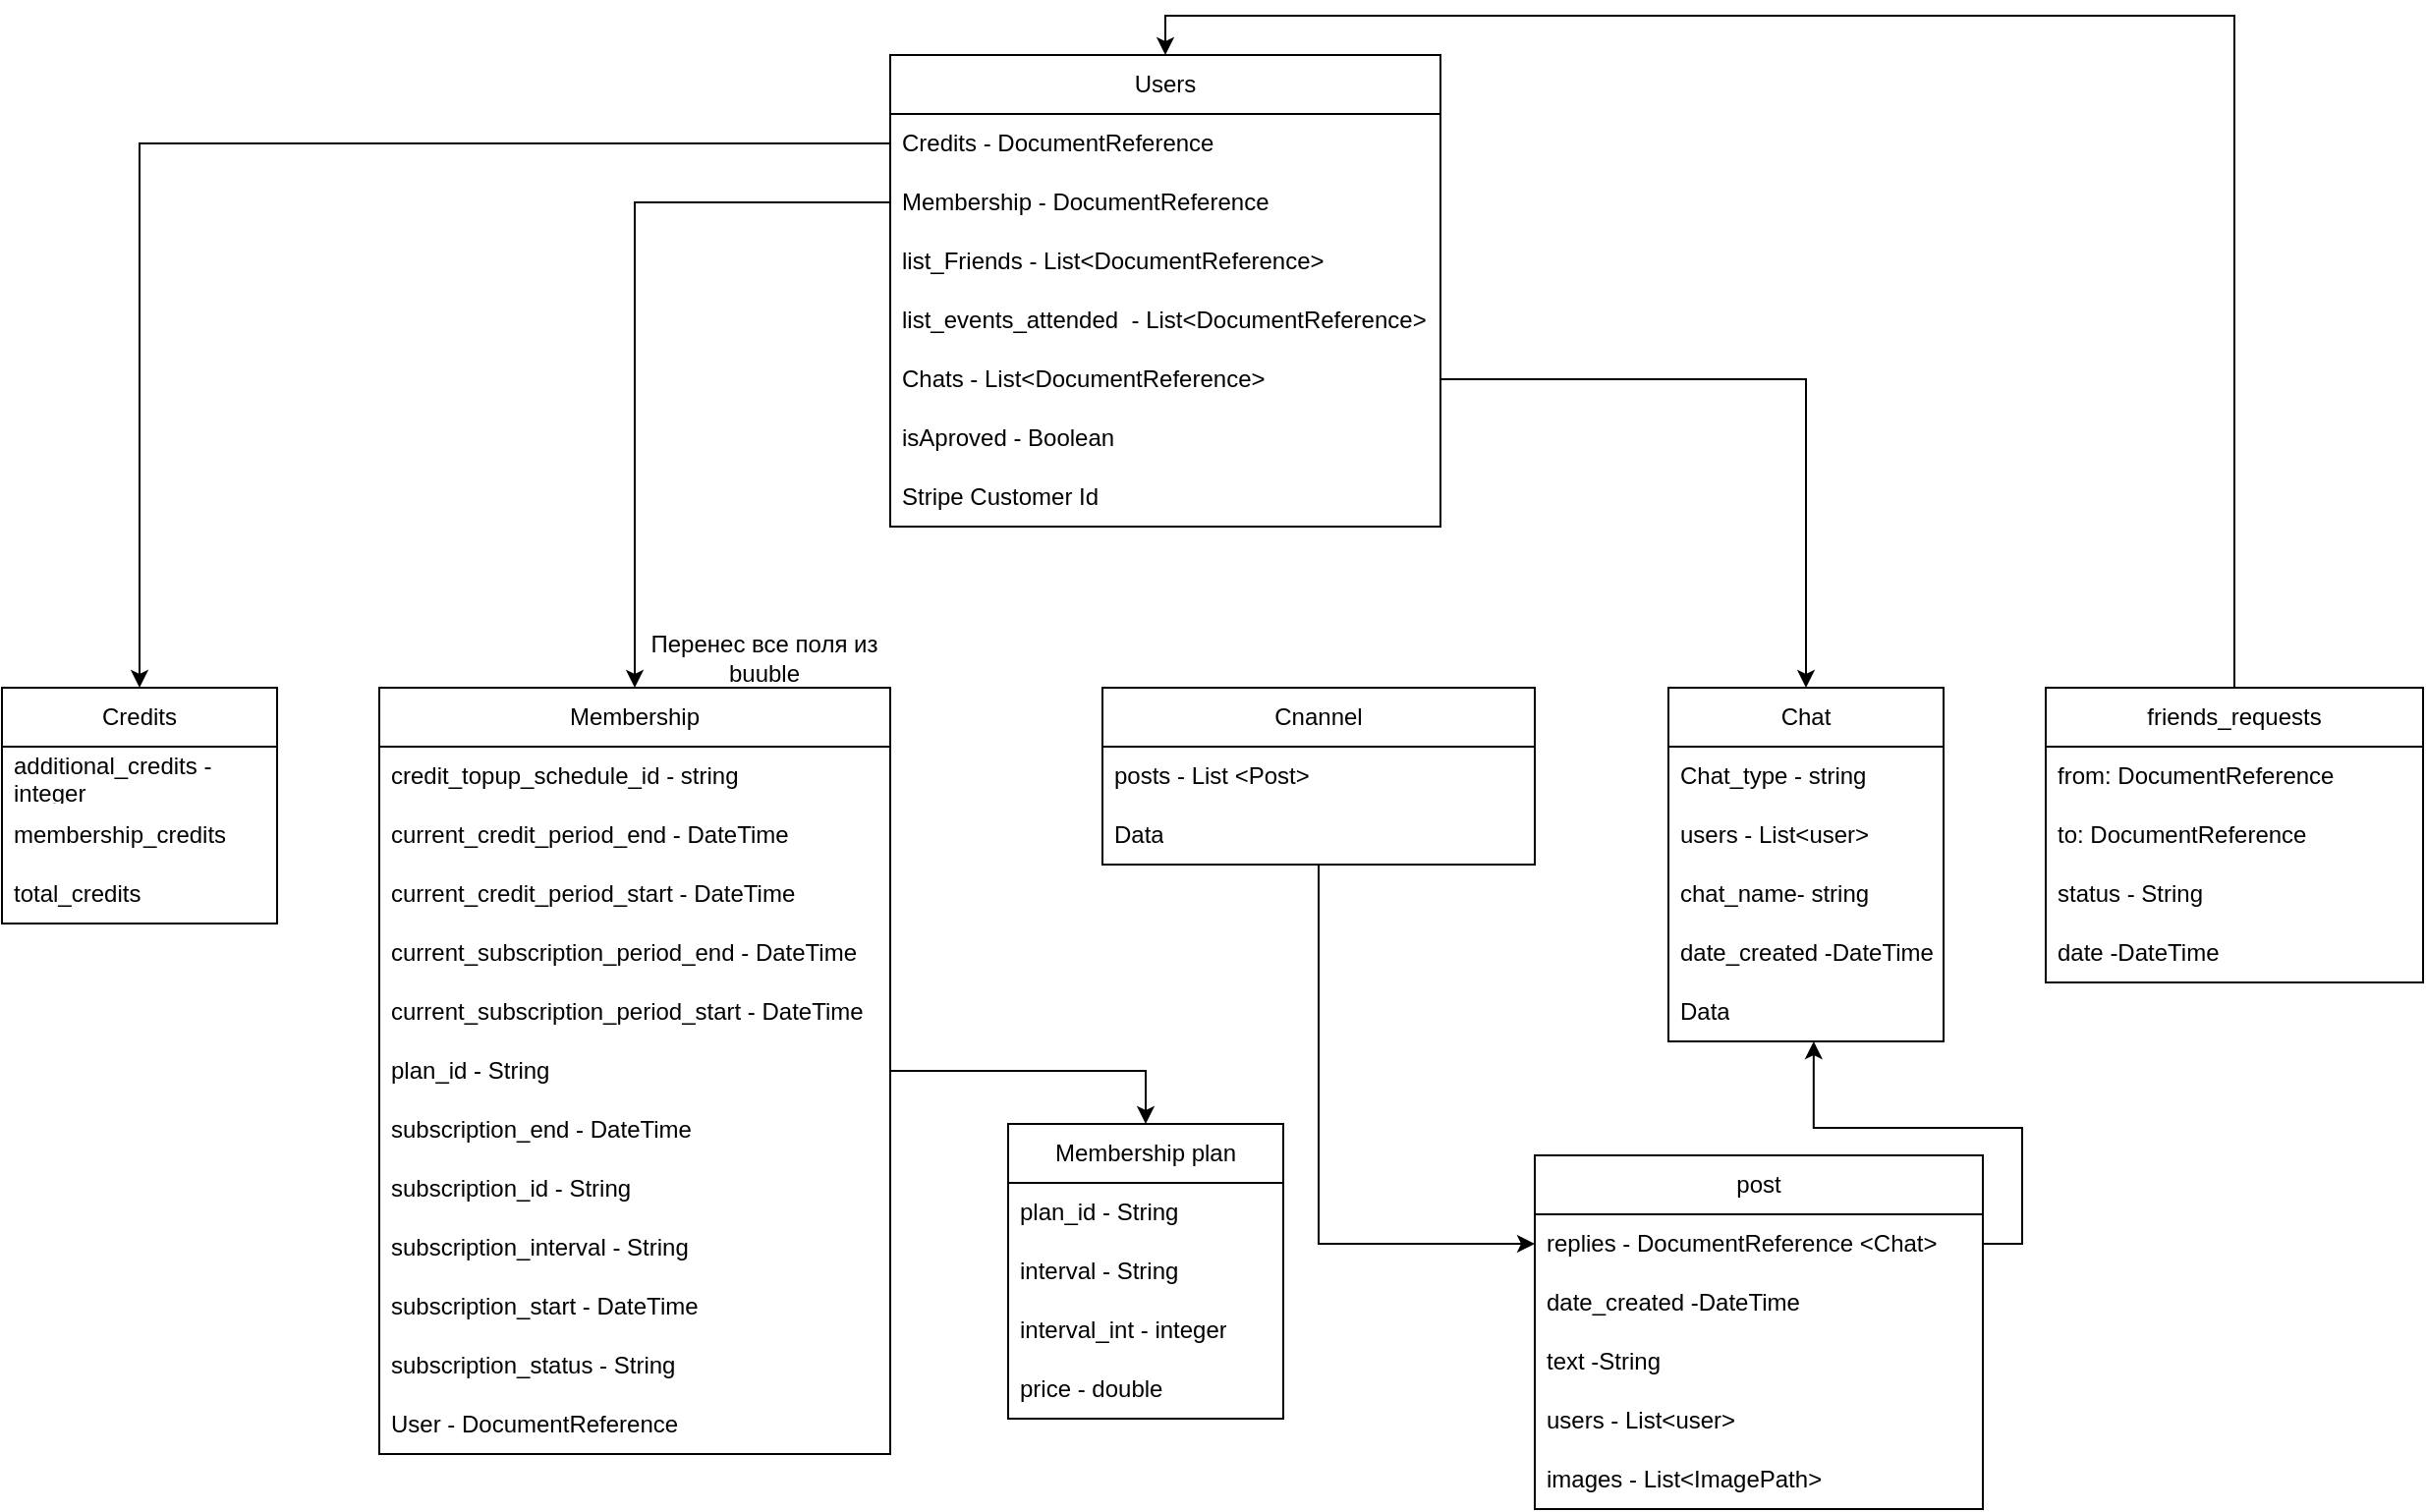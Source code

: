 <mxfile version="21.6.5" type="github">
  <diagram name="Страница 1" id="7uWI8yMCT6V2i9azPXxP">
    <mxGraphModel dx="1985" dy="1355" grid="1" gridSize="16" guides="1" tooltips="1" connect="1" arrows="1" fold="1" page="1" pageScale="1" pageWidth="1654" pageHeight="2336" math="0" shadow="0">
      <root>
        <mxCell id="0" />
        <mxCell id="1" parent="0" />
        <mxCell id="0OMVD_mRjX7vZtGVO0dA-204" value="Users" style="swimlane;fontStyle=0;childLayout=stackLayout;horizontal=1;startSize=30;horizontalStack=0;resizeParent=1;resizeParentMax=0;resizeLast=0;collapsible=1;marginBottom=0;whiteSpace=wrap;html=1;" parent="1" vertex="1">
          <mxGeometry x="516" y="176" width="280" height="240" as="geometry">
            <mxRectangle x="420" y="410" width="60" height="30" as="alternateBounds" />
          </mxGeometry>
        </mxCell>
        <mxCell id="JzQAFb34tLgpNDiV7Z2H-26" value="Credits - DocumentReference" style="text;strokeColor=none;fillColor=none;align=left;verticalAlign=middle;spacingLeft=4;spacingRight=4;overflow=hidden;points=[[0,0.5],[1,0.5]];portConstraint=eastwest;rotatable=0;whiteSpace=wrap;html=1;" parent="0OMVD_mRjX7vZtGVO0dA-204" vertex="1">
          <mxGeometry y="30" width="280" height="30" as="geometry" />
        </mxCell>
        <mxCell id="JzQAFb34tLgpNDiV7Z2H-5" value="Membership - DocumentReference" style="text;strokeColor=none;fillColor=none;align=left;verticalAlign=middle;spacingLeft=4;spacingRight=4;overflow=hidden;points=[[0,0.5],[1,0.5]];portConstraint=eastwest;rotatable=0;whiteSpace=wrap;html=1;" parent="0OMVD_mRjX7vZtGVO0dA-204" vertex="1">
          <mxGeometry y="60" width="280" height="30" as="geometry" />
        </mxCell>
        <mxCell id="0OMVD_mRjX7vZtGVO0dA-205" value="list_Friends - List&amp;lt;DocumentReference&amp;gt;" style="text;strokeColor=none;fillColor=none;align=left;verticalAlign=middle;spacingLeft=4;spacingRight=4;overflow=hidden;points=[[0,0.5],[1,0.5]];portConstraint=eastwest;rotatable=0;whiteSpace=wrap;html=1;" parent="0OMVD_mRjX7vZtGVO0dA-204" vertex="1">
          <mxGeometry y="90" width="280" height="30" as="geometry" />
        </mxCell>
        <mxCell id="JzQAFb34tLgpNDiV7Z2H-23" value="list_events_attended&amp;nbsp; - List&amp;lt;DocumentReference&amp;gt;" style="text;strokeColor=none;fillColor=none;align=left;verticalAlign=middle;spacingLeft=4;spacingRight=4;overflow=hidden;points=[[0,0.5],[1,0.5]];portConstraint=eastwest;rotatable=0;whiteSpace=wrap;html=1;" parent="0OMVD_mRjX7vZtGVO0dA-204" vertex="1">
          <mxGeometry y="120" width="280" height="30" as="geometry" />
        </mxCell>
        <mxCell id="JzQAFb34tLgpNDiV7Z2H-6" value="Chats - List&amp;lt;DocumentReference&amp;gt;" style="text;strokeColor=none;fillColor=none;align=left;verticalAlign=middle;spacingLeft=4;spacingRight=4;overflow=hidden;points=[[0,0.5],[1,0.5]];portConstraint=eastwest;rotatable=0;whiteSpace=wrap;html=1;" parent="0OMVD_mRjX7vZtGVO0dA-204" vertex="1">
          <mxGeometry y="150" width="280" height="30" as="geometry" />
        </mxCell>
        <mxCell id="JzQAFb34tLgpNDiV7Z2H-24" value="isAproved&amp;nbsp;- Boolean" style="text;strokeColor=none;fillColor=none;align=left;verticalAlign=middle;spacingLeft=4;spacingRight=4;overflow=hidden;points=[[0,0.5],[1,0.5]];portConstraint=eastwest;rotatable=0;whiteSpace=wrap;html=1;" parent="0OMVD_mRjX7vZtGVO0dA-204" vertex="1">
          <mxGeometry y="180" width="280" height="30" as="geometry" />
        </mxCell>
        <mxCell id="JzQAFb34tLgpNDiV7Z2H-25" value="Stripe Customer Id&amp;nbsp;" style="text;strokeColor=none;fillColor=none;align=left;verticalAlign=middle;spacingLeft=4;spacingRight=4;overflow=hidden;points=[[0,0.5],[1,0.5]];portConstraint=eastwest;rotatable=0;whiteSpace=wrap;html=1;" parent="0OMVD_mRjX7vZtGVO0dA-204" vertex="1">
          <mxGeometry y="210" width="280" height="30" as="geometry" />
        </mxCell>
        <mxCell id="JzQAFb34tLgpNDiV7Z2H-3" value="Membership" style="swimlane;fontStyle=0;childLayout=stackLayout;horizontal=1;startSize=30;horizontalStack=0;resizeParent=1;resizeParentMax=0;resizeLast=0;collapsible=1;marginBottom=0;whiteSpace=wrap;html=1;" parent="1" vertex="1">
          <mxGeometry x="256" y="498" width="260" height="390" as="geometry">
            <mxRectangle x="420" y="410" width="60" height="30" as="alternateBounds" />
          </mxGeometry>
        </mxCell>
        <mxCell id="JzQAFb34tLgpNDiV7Z2H-7" value="credit_topup_schedule_id - string" style="text;strokeColor=none;fillColor=none;align=left;verticalAlign=middle;spacingLeft=4;spacingRight=4;overflow=hidden;points=[[0,0.5],[1,0.5]];portConstraint=eastwest;rotatable=0;whiteSpace=wrap;html=1;" parent="JzQAFb34tLgpNDiV7Z2H-3" vertex="1">
          <mxGeometry y="30" width="260" height="30" as="geometry" />
        </mxCell>
        <mxCell id="JzQAFb34tLgpNDiV7Z2H-4" value="current_credit_period_end - DateTime" style="text;strokeColor=none;fillColor=none;align=left;verticalAlign=middle;spacingLeft=4;spacingRight=4;overflow=hidden;points=[[0,0.5],[1,0.5]];portConstraint=eastwest;rotatable=0;whiteSpace=wrap;html=1;" parent="JzQAFb34tLgpNDiV7Z2H-3" vertex="1">
          <mxGeometry y="60" width="260" height="30" as="geometry" />
        </mxCell>
        <mxCell id="JzQAFb34tLgpNDiV7Z2H-8" value="current_credit_period_start&amp;nbsp;- DateTime" style="text;strokeColor=none;fillColor=none;align=left;verticalAlign=middle;spacingLeft=4;spacingRight=4;overflow=hidden;points=[[0,0.5],[1,0.5]];portConstraint=eastwest;rotatable=0;whiteSpace=wrap;html=1;" parent="JzQAFb34tLgpNDiV7Z2H-3" vertex="1">
          <mxGeometry y="90" width="260" height="30" as="geometry" />
        </mxCell>
        <mxCell id="JzQAFb34tLgpNDiV7Z2H-9" value="current_subscription_period_end&amp;nbsp;- DateTime" style="text;strokeColor=none;fillColor=none;align=left;verticalAlign=middle;spacingLeft=4;spacingRight=4;overflow=hidden;points=[[0,0.5],[1,0.5]];portConstraint=eastwest;rotatable=0;whiteSpace=wrap;html=1;" parent="JzQAFb34tLgpNDiV7Z2H-3" vertex="1">
          <mxGeometry y="120" width="260" height="30" as="geometry" />
        </mxCell>
        <mxCell id="JzQAFb34tLgpNDiV7Z2H-10" value="current_subscription_period_start&amp;nbsp;- DateTime" style="text;strokeColor=none;fillColor=none;align=left;verticalAlign=middle;spacingLeft=4;spacingRight=4;overflow=hidden;points=[[0,0.5],[1,0.5]];portConstraint=eastwest;rotatable=0;whiteSpace=wrap;html=1;" parent="JzQAFb34tLgpNDiV7Z2H-3" vertex="1">
          <mxGeometry y="150" width="260" height="30" as="geometry" />
        </mxCell>
        <mxCell id="JzQAFb34tLgpNDiV7Z2H-11" value="plan_id - String" style="text;strokeColor=none;fillColor=none;align=left;verticalAlign=middle;spacingLeft=4;spacingRight=4;overflow=hidden;points=[[0,0.5],[1,0.5]];portConstraint=eastwest;rotatable=0;whiteSpace=wrap;html=1;" parent="JzQAFb34tLgpNDiV7Z2H-3" vertex="1">
          <mxGeometry y="180" width="260" height="30" as="geometry" />
        </mxCell>
        <mxCell id="JzQAFb34tLgpNDiV7Z2H-15" value="subscription_end&amp;nbsp;- DateTime" style="text;strokeColor=none;fillColor=none;align=left;verticalAlign=middle;spacingLeft=4;spacingRight=4;overflow=hidden;points=[[0,0.5],[1,0.5]];portConstraint=eastwest;rotatable=0;whiteSpace=wrap;html=1;" parent="JzQAFb34tLgpNDiV7Z2H-3" vertex="1">
          <mxGeometry y="210" width="260" height="30" as="geometry" />
        </mxCell>
        <mxCell id="JzQAFb34tLgpNDiV7Z2H-16" value="subscription_id - String" style="text;strokeColor=none;fillColor=none;align=left;verticalAlign=middle;spacingLeft=4;spacingRight=4;overflow=hidden;points=[[0,0.5],[1,0.5]];portConstraint=eastwest;rotatable=0;whiteSpace=wrap;html=1;" parent="JzQAFb34tLgpNDiV7Z2H-3" vertex="1">
          <mxGeometry y="240" width="260" height="30" as="geometry" />
        </mxCell>
        <mxCell id="JzQAFb34tLgpNDiV7Z2H-17" value="subscription_interval&amp;nbsp;- String" style="text;strokeColor=none;fillColor=none;align=left;verticalAlign=middle;spacingLeft=4;spacingRight=4;overflow=hidden;points=[[0,0.5],[1,0.5]];portConstraint=eastwest;rotatable=0;whiteSpace=wrap;html=1;" parent="JzQAFb34tLgpNDiV7Z2H-3" vertex="1">
          <mxGeometry y="270" width="260" height="30" as="geometry" />
        </mxCell>
        <mxCell id="JzQAFb34tLgpNDiV7Z2H-18" value="subscription_start&amp;nbsp;- DateTime" style="text;strokeColor=none;fillColor=none;align=left;verticalAlign=middle;spacingLeft=4;spacingRight=4;overflow=hidden;points=[[0,0.5],[1,0.5]];portConstraint=eastwest;rotatable=0;whiteSpace=wrap;html=1;" parent="JzQAFb34tLgpNDiV7Z2H-3" vertex="1">
          <mxGeometry y="300" width="260" height="30" as="geometry" />
        </mxCell>
        <mxCell id="JzQAFb34tLgpNDiV7Z2H-20" value="subscription_status - String" style="text;strokeColor=none;fillColor=none;align=left;verticalAlign=middle;spacingLeft=4;spacingRight=4;overflow=hidden;points=[[0,0.5],[1,0.5]];portConstraint=eastwest;rotatable=0;whiteSpace=wrap;html=1;" parent="JzQAFb34tLgpNDiV7Z2H-3" vertex="1">
          <mxGeometry y="330" width="260" height="30" as="geometry" />
        </mxCell>
        <mxCell id="JzQAFb34tLgpNDiV7Z2H-21" value="User - DocumentReference" style="text;strokeColor=none;fillColor=none;align=left;verticalAlign=middle;spacingLeft=4;spacingRight=4;overflow=hidden;points=[[0,0.5],[1,0.5]];portConstraint=eastwest;rotatable=0;whiteSpace=wrap;html=1;" parent="JzQAFb34tLgpNDiV7Z2H-3" vertex="1">
          <mxGeometry y="360" width="260" height="30" as="geometry" />
        </mxCell>
        <mxCell id="JzQAFb34tLgpNDiV7Z2H-22" style="edgeStyle=orthogonalEdgeStyle;rounded=0;orthogonalLoop=1;jettySize=auto;html=1;exitX=0;exitY=0.5;exitDx=0;exitDy=0;entryX=0.5;entryY=0;entryDx=0;entryDy=0;" parent="1" source="JzQAFb34tLgpNDiV7Z2H-5" target="JzQAFb34tLgpNDiV7Z2H-3" edge="1">
          <mxGeometry relative="1" as="geometry" />
        </mxCell>
        <mxCell id="JzQAFb34tLgpNDiV7Z2H-27" value="Credits" style="swimlane;fontStyle=0;childLayout=stackLayout;horizontal=1;startSize=30;horizontalStack=0;resizeParent=1;resizeParentMax=0;resizeLast=0;collapsible=1;marginBottom=0;whiteSpace=wrap;html=1;" parent="1" vertex="1">
          <mxGeometry x="64" y="498" width="140" height="120" as="geometry" />
        </mxCell>
        <mxCell id="JzQAFb34tLgpNDiV7Z2H-33" value="additional_credits - integer" style="text;strokeColor=none;fillColor=none;align=left;verticalAlign=middle;spacingLeft=4;spacingRight=4;overflow=hidden;points=[[0,0.5],[1,0.5]];portConstraint=eastwest;rotatable=0;whiteSpace=wrap;html=1;" parent="JzQAFb34tLgpNDiV7Z2H-27" vertex="1">
          <mxGeometry y="30" width="140" height="30" as="geometry" />
        </mxCell>
        <mxCell id="JzQAFb34tLgpNDiV7Z2H-34" value="membership_credits" style="text;strokeColor=none;fillColor=none;align=left;verticalAlign=middle;spacingLeft=4;spacingRight=4;overflow=hidden;points=[[0,0.5],[1,0.5]];portConstraint=eastwest;rotatable=0;whiteSpace=wrap;html=1;" parent="JzQAFb34tLgpNDiV7Z2H-27" vertex="1">
          <mxGeometry y="60" width="140" height="30" as="geometry" />
        </mxCell>
        <mxCell id="JzQAFb34tLgpNDiV7Z2H-28" value="total_credits" style="text;strokeColor=none;fillColor=none;align=left;verticalAlign=middle;spacingLeft=4;spacingRight=4;overflow=hidden;points=[[0,0.5],[1,0.5]];portConstraint=eastwest;rotatable=0;whiteSpace=wrap;html=1;" parent="JzQAFb34tLgpNDiV7Z2H-27" vertex="1">
          <mxGeometry y="90" width="140" height="30" as="geometry" />
        </mxCell>
        <mxCell id="JzQAFb34tLgpNDiV7Z2H-35" style="edgeStyle=orthogonalEdgeStyle;rounded=0;orthogonalLoop=1;jettySize=auto;html=1;" parent="1" source="JzQAFb34tLgpNDiV7Z2H-26" target="JzQAFb34tLgpNDiV7Z2H-27" edge="1">
          <mxGeometry relative="1" as="geometry" />
        </mxCell>
        <mxCell id="JzQAFb34tLgpNDiV7Z2H-37" value="Membership plan" style="swimlane;fontStyle=0;childLayout=stackLayout;horizontal=1;startSize=30;horizontalStack=0;resizeParent=1;resizeParentMax=0;resizeLast=0;collapsible=1;marginBottom=0;whiteSpace=wrap;html=1;" parent="1" vertex="1">
          <mxGeometry x="576" y="720" width="140" height="150" as="geometry" />
        </mxCell>
        <mxCell id="JzQAFb34tLgpNDiV7Z2H-38" value="plan_id - String" style="text;strokeColor=none;fillColor=none;align=left;verticalAlign=middle;spacingLeft=4;spacingRight=4;overflow=hidden;points=[[0,0.5],[1,0.5]];portConstraint=eastwest;rotatable=0;whiteSpace=wrap;html=1;" parent="JzQAFb34tLgpNDiV7Z2H-37" vertex="1">
          <mxGeometry y="30" width="140" height="30" as="geometry" />
        </mxCell>
        <mxCell id="JzQAFb34tLgpNDiV7Z2H-39" value="interval - String" style="text;strokeColor=none;fillColor=none;align=left;verticalAlign=middle;spacingLeft=4;spacingRight=4;overflow=hidden;points=[[0,0.5],[1,0.5]];portConstraint=eastwest;rotatable=0;whiteSpace=wrap;html=1;" parent="JzQAFb34tLgpNDiV7Z2H-37" vertex="1">
          <mxGeometry y="60" width="140" height="30" as="geometry" />
        </mxCell>
        <mxCell id="JzQAFb34tLgpNDiV7Z2H-40" value="interval_int - integer" style="text;strokeColor=none;fillColor=none;align=left;verticalAlign=middle;spacingLeft=4;spacingRight=4;overflow=hidden;points=[[0,0.5],[1,0.5]];portConstraint=eastwest;rotatable=0;whiteSpace=wrap;html=1;" parent="JzQAFb34tLgpNDiV7Z2H-37" vertex="1">
          <mxGeometry y="90" width="140" height="30" as="geometry" />
        </mxCell>
        <mxCell id="JzQAFb34tLgpNDiV7Z2H-42" value="price - double" style="text;strokeColor=none;fillColor=none;align=left;verticalAlign=middle;spacingLeft=4;spacingRight=4;overflow=hidden;points=[[0,0.5],[1,0.5]];portConstraint=eastwest;rotatable=0;whiteSpace=wrap;html=1;" parent="JzQAFb34tLgpNDiV7Z2H-37" vertex="1">
          <mxGeometry y="120" width="140" height="30" as="geometry" />
        </mxCell>
        <mxCell id="JzQAFb34tLgpNDiV7Z2H-41" style="edgeStyle=orthogonalEdgeStyle;rounded=0;orthogonalLoop=1;jettySize=auto;html=1;exitX=1;exitY=0.5;exitDx=0;exitDy=0;entryX=0.5;entryY=0;entryDx=0;entryDy=0;" parent="1" source="JzQAFb34tLgpNDiV7Z2H-11" target="JzQAFb34tLgpNDiV7Z2H-37" edge="1">
          <mxGeometry relative="1" as="geometry" />
        </mxCell>
        <mxCell id="JzQAFb34tLgpNDiV7Z2H-50" value="Chat" style="swimlane;fontStyle=0;childLayout=stackLayout;horizontal=1;startSize=30;horizontalStack=0;resizeParent=1;resizeParentMax=0;resizeLast=0;collapsible=1;marginBottom=0;whiteSpace=wrap;html=1;" parent="1" vertex="1">
          <mxGeometry x="912" y="498" width="140" height="180" as="geometry" />
        </mxCell>
        <mxCell id="JzQAFb34tLgpNDiV7Z2H-53" value="Chat_type - string" style="text;strokeColor=none;fillColor=none;align=left;verticalAlign=middle;spacingLeft=4;spacingRight=4;overflow=hidden;points=[[0,0.5],[1,0.5]];portConstraint=eastwest;rotatable=0;whiteSpace=wrap;html=1;" parent="JzQAFb34tLgpNDiV7Z2H-50" vertex="1">
          <mxGeometry y="30" width="140" height="30" as="geometry" />
        </mxCell>
        <mxCell id="JzQAFb34tLgpNDiV7Z2H-51" value="users - List&amp;lt;user&amp;gt;" style="text;strokeColor=none;fillColor=none;align=left;verticalAlign=middle;spacingLeft=4;spacingRight=4;overflow=hidden;points=[[0,0.5],[1,0.5]];portConstraint=eastwest;rotatable=0;whiteSpace=wrap;html=1;" parent="JzQAFb34tLgpNDiV7Z2H-50" vertex="1">
          <mxGeometry y="60" width="140" height="30" as="geometry" />
        </mxCell>
        <mxCell id="YWzo1OXBJicOlRAQBE-B-5" value="chat_name- string" style="text;strokeColor=none;fillColor=none;align=left;verticalAlign=middle;spacingLeft=4;spacingRight=4;overflow=hidden;points=[[0,0.5],[1,0.5]];portConstraint=eastwest;rotatable=0;whiteSpace=wrap;html=1;" parent="JzQAFb34tLgpNDiV7Z2H-50" vertex="1">
          <mxGeometry y="90" width="140" height="30" as="geometry" />
        </mxCell>
        <mxCell id="BSIYI7gI6MSH3qEuqclH-10" value="date_created -DateTime" style="text;strokeColor=none;fillColor=none;align=left;verticalAlign=middle;spacingLeft=4;spacingRight=4;overflow=hidden;points=[[0,0.5],[1,0.5]];portConstraint=eastwest;rotatable=0;whiteSpace=wrap;html=1;" vertex="1" parent="JzQAFb34tLgpNDiV7Z2H-50">
          <mxGeometry y="120" width="140" height="30" as="geometry" />
        </mxCell>
        <mxCell id="YWzo1OXBJicOlRAQBE-B-6" value="Data" style="text;strokeColor=none;fillColor=none;align=left;verticalAlign=middle;spacingLeft=4;spacingRight=4;overflow=hidden;points=[[0,0.5],[1,0.5]];portConstraint=eastwest;rotatable=0;whiteSpace=wrap;html=1;" parent="JzQAFb34tLgpNDiV7Z2H-50" vertex="1">
          <mxGeometry y="150" width="140" height="30" as="geometry" />
        </mxCell>
        <mxCell id="JzQAFb34tLgpNDiV7Z2H-54" style="edgeStyle=orthogonalEdgeStyle;rounded=0;orthogonalLoop=1;jettySize=auto;html=1;" parent="1" source="JzQAFb34tLgpNDiV7Z2H-6" target="JzQAFb34tLgpNDiV7Z2H-50" edge="1">
          <mxGeometry relative="1" as="geometry" />
        </mxCell>
        <mxCell id="BSIYI7gI6MSH3qEuqclH-13" style="edgeStyle=orthogonalEdgeStyle;rounded=0;orthogonalLoop=1;jettySize=auto;html=1;entryX=0;entryY=0.25;entryDx=0;entryDy=0;" edge="1" parent="1" source="YWzo1OXBJicOlRAQBE-B-2" target="d0qKm1ZZwWFrvvKtDT-_-1">
          <mxGeometry relative="1" as="geometry" />
        </mxCell>
        <mxCell id="YWzo1OXBJicOlRAQBE-B-2" value="Cnannel" style="swimlane;fontStyle=0;childLayout=stackLayout;horizontal=1;startSize=30;horizontalStack=0;resizeParent=1;resizeParentMax=0;resizeLast=0;collapsible=1;marginBottom=0;whiteSpace=wrap;html=1;" parent="1" vertex="1">
          <mxGeometry x="624" y="498" width="220" height="90" as="geometry" />
        </mxCell>
        <mxCell id="YWzo1OXBJicOlRAQBE-B-3" value="posts - List &amp;lt;Post&amp;gt;" style="text;strokeColor=none;fillColor=none;align=left;verticalAlign=middle;spacingLeft=4;spacingRight=4;overflow=hidden;points=[[0,0.5],[1,0.5]];portConstraint=eastwest;rotatable=0;whiteSpace=wrap;html=1;" parent="YWzo1OXBJicOlRAQBE-B-2" vertex="1">
          <mxGeometry y="30" width="220" height="30" as="geometry" />
        </mxCell>
        <mxCell id="YWzo1OXBJicOlRAQBE-B-4" value="Data" style="text;strokeColor=none;fillColor=none;align=left;verticalAlign=middle;spacingLeft=4;spacingRight=4;overflow=hidden;points=[[0,0.5],[1,0.5]];portConstraint=eastwest;rotatable=0;whiteSpace=wrap;html=1;" parent="YWzo1OXBJicOlRAQBE-B-2" vertex="1">
          <mxGeometry y="60" width="220" height="30" as="geometry" />
        </mxCell>
        <mxCell id="YWzo1OXBJicOlRAQBE-B-13" style="edgeStyle=orthogonalEdgeStyle;rounded=0;orthogonalLoop=1;jettySize=auto;html=1;exitX=0.5;exitY=0;exitDx=0;exitDy=0;entryX=0.5;entryY=0;entryDx=0;entryDy=0;" parent="1" source="YWzo1OXBJicOlRAQBE-B-8" target="0OMVD_mRjX7vZtGVO0dA-204" edge="1">
          <mxGeometry relative="1" as="geometry" />
        </mxCell>
        <mxCell id="YWzo1OXBJicOlRAQBE-B-8" value="friends_requests" style="swimlane;fontStyle=0;childLayout=stackLayout;horizontal=1;startSize=30;horizontalStack=0;resizeParent=1;resizeParentMax=0;resizeLast=0;collapsible=1;marginBottom=0;whiteSpace=wrap;html=1;" parent="1" vertex="1">
          <mxGeometry x="1104" y="498" width="192" height="150" as="geometry" />
        </mxCell>
        <mxCell id="YWzo1OXBJicOlRAQBE-B-9" value="from: DocumentReference" style="text;strokeColor=none;fillColor=none;align=left;verticalAlign=middle;spacingLeft=4;spacingRight=4;overflow=hidden;points=[[0,0.5],[1,0.5]];portConstraint=eastwest;rotatable=0;whiteSpace=wrap;html=1;" parent="YWzo1OXBJicOlRAQBE-B-8" vertex="1">
          <mxGeometry y="30" width="192" height="30" as="geometry" />
        </mxCell>
        <mxCell id="YWzo1OXBJicOlRAQBE-B-10" value="to: DocumentReference" style="text;strokeColor=none;fillColor=none;align=left;verticalAlign=middle;spacingLeft=4;spacingRight=4;overflow=hidden;points=[[0,0.5],[1,0.5]];portConstraint=eastwest;rotatable=0;whiteSpace=wrap;html=1;" parent="YWzo1OXBJicOlRAQBE-B-8" vertex="1">
          <mxGeometry y="60" width="192" height="30" as="geometry" />
        </mxCell>
        <mxCell id="YWzo1OXBJicOlRAQBE-B-11" value="status - String" style="text;strokeColor=none;fillColor=none;align=left;verticalAlign=middle;spacingLeft=4;spacingRight=4;overflow=hidden;points=[[0,0.5],[1,0.5]];portConstraint=eastwest;rotatable=0;whiteSpace=wrap;html=1;" parent="YWzo1OXBJicOlRAQBE-B-8" vertex="1">
          <mxGeometry y="90" width="192" height="30" as="geometry" />
        </mxCell>
        <mxCell id="YWzo1OXBJicOlRAQBE-B-12" value="date -DateTime" style="text;strokeColor=none;fillColor=none;align=left;verticalAlign=middle;spacingLeft=4;spacingRight=4;overflow=hidden;points=[[0,0.5],[1,0.5]];portConstraint=eastwest;rotatable=0;whiteSpace=wrap;html=1;" parent="YWzo1OXBJicOlRAQBE-B-8" vertex="1">
          <mxGeometry y="120" width="192" height="30" as="geometry" />
        </mxCell>
        <mxCell id="YWzo1OXBJicOlRAQBE-B-15" value="Перенес все поля из buuble" style="text;html=1;strokeColor=none;fillColor=none;align=center;verticalAlign=middle;whiteSpace=wrap;rounded=0;" parent="1" vertex="1">
          <mxGeometry x="388" y="468" width="128" height="30" as="geometry" />
        </mxCell>
        <mxCell id="d0qKm1ZZwWFrvvKtDT-_-1" value="post" style="swimlane;fontStyle=0;childLayout=stackLayout;horizontal=1;startSize=30;horizontalStack=0;resizeParent=1;resizeParentMax=0;resizeLast=0;collapsible=1;marginBottom=0;whiteSpace=wrap;html=1;" parent="1" vertex="1">
          <mxGeometry x="844" y="736" width="228" height="180" as="geometry" />
        </mxCell>
        <mxCell id="d0qKm1ZZwWFrvvKtDT-_-2" value="replies&amp;nbsp;- DocumentReference &amp;lt;Chat&amp;gt;" style="text;strokeColor=none;fillColor=none;align=left;verticalAlign=middle;spacingLeft=4;spacingRight=4;overflow=hidden;points=[[0,0.5],[1,0.5]];portConstraint=eastwest;rotatable=0;whiteSpace=wrap;html=1;" parent="d0qKm1ZZwWFrvvKtDT-_-1" vertex="1">
          <mxGeometry y="30" width="228" height="30" as="geometry" />
        </mxCell>
        <mxCell id="BSIYI7gI6MSH3qEuqclH-12" value="date_created -DateTime" style="text;strokeColor=none;fillColor=none;align=left;verticalAlign=middle;spacingLeft=4;spacingRight=4;overflow=hidden;points=[[0,0.5],[1,0.5]];portConstraint=eastwest;rotatable=0;whiteSpace=wrap;html=1;" vertex="1" parent="d0qKm1ZZwWFrvvKtDT-_-1">
          <mxGeometry y="60" width="228" height="30" as="geometry" />
        </mxCell>
        <mxCell id="BSIYI7gI6MSH3qEuqclH-15" value="text -String" style="text;strokeColor=none;fillColor=none;align=left;verticalAlign=middle;spacingLeft=4;spacingRight=4;overflow=hidden;points=[[0,0.5],[1,0.5]];portConstraint=eastwest;rotatable=0;whiteSpace=wrap;html=1;" vertex="1" parent="d0qKm1ZZwWFrvvKtDT-_-1">
          <mxGeometry y="90" width="228" height="30" as="geometry" />
        </mxCell>
        <mxCell id="BSIYI7gI6MSH3qEuqclH-14" value="users - List&amp;lt;user&amp;gt;" style="text;strokeColor=none;fillColor=none;align=left;verticalAlign=middle;spacingLeft=4;spacingRight=4;overflow=hidden;points=[[0,0.5],[1,0.5]];portConstraint=eastwest;rotatable=0;whiteSpace=wrap;html=1;" vertex="1" parent="d0qKm1ZZwWFrvvKtDT-_-1">
          <mxGeometry y="120" width="228" height="30" as="geometry" />
        </mxCell>
        <mxCell id="BSIYI7gI6MSH3qEuqclH-7" value="images - List&amp;lt;ImagePath&amp;gt;" style="text;strokeColor=none;fillColor=none;align=left;verticalAlign=middle;spacingLeft=4;spacingRight=4;overflow=hidden;points=[[0,0.5],[1,0.5]];portConstraint=eastwest;rotatable=0;whiteSpace=wrap;html=1;" vertex="1" parent="d0qKm1ZZwWFrvvKtDT-_-1">
          <mxGeometry y="150" width="228" height="30" as="geometry" />
        </mxCell>
        <mxCell id="BSIYI7gI6MSH3qEuqclH-17" style="edgeStyle=orthogonalEdgeStyle;rounded=0;orthogonalLoop=1;jettySize=auto;html=1;exitX=1;exitY=0.5;exitDx=0;exitDy=0;entryX=0.528;entryY=1;entryDx=0;entryDy=0;entryPerimeter=0;" edge="1" parent="1" source="d0qKm1ZZwWFrvvKtDT-_-2" target="YWzo1OXBJicOlRAQBE-B-6">
          <mxGeometry relative="1" as="geometry">
            <mxPoint x="1072.167" y="672" as="targetPoint" />
          </mxGeometry>
        </mxCell>
      </root>
    </mxGraphModel>
  </diagram>
</mxfile>
